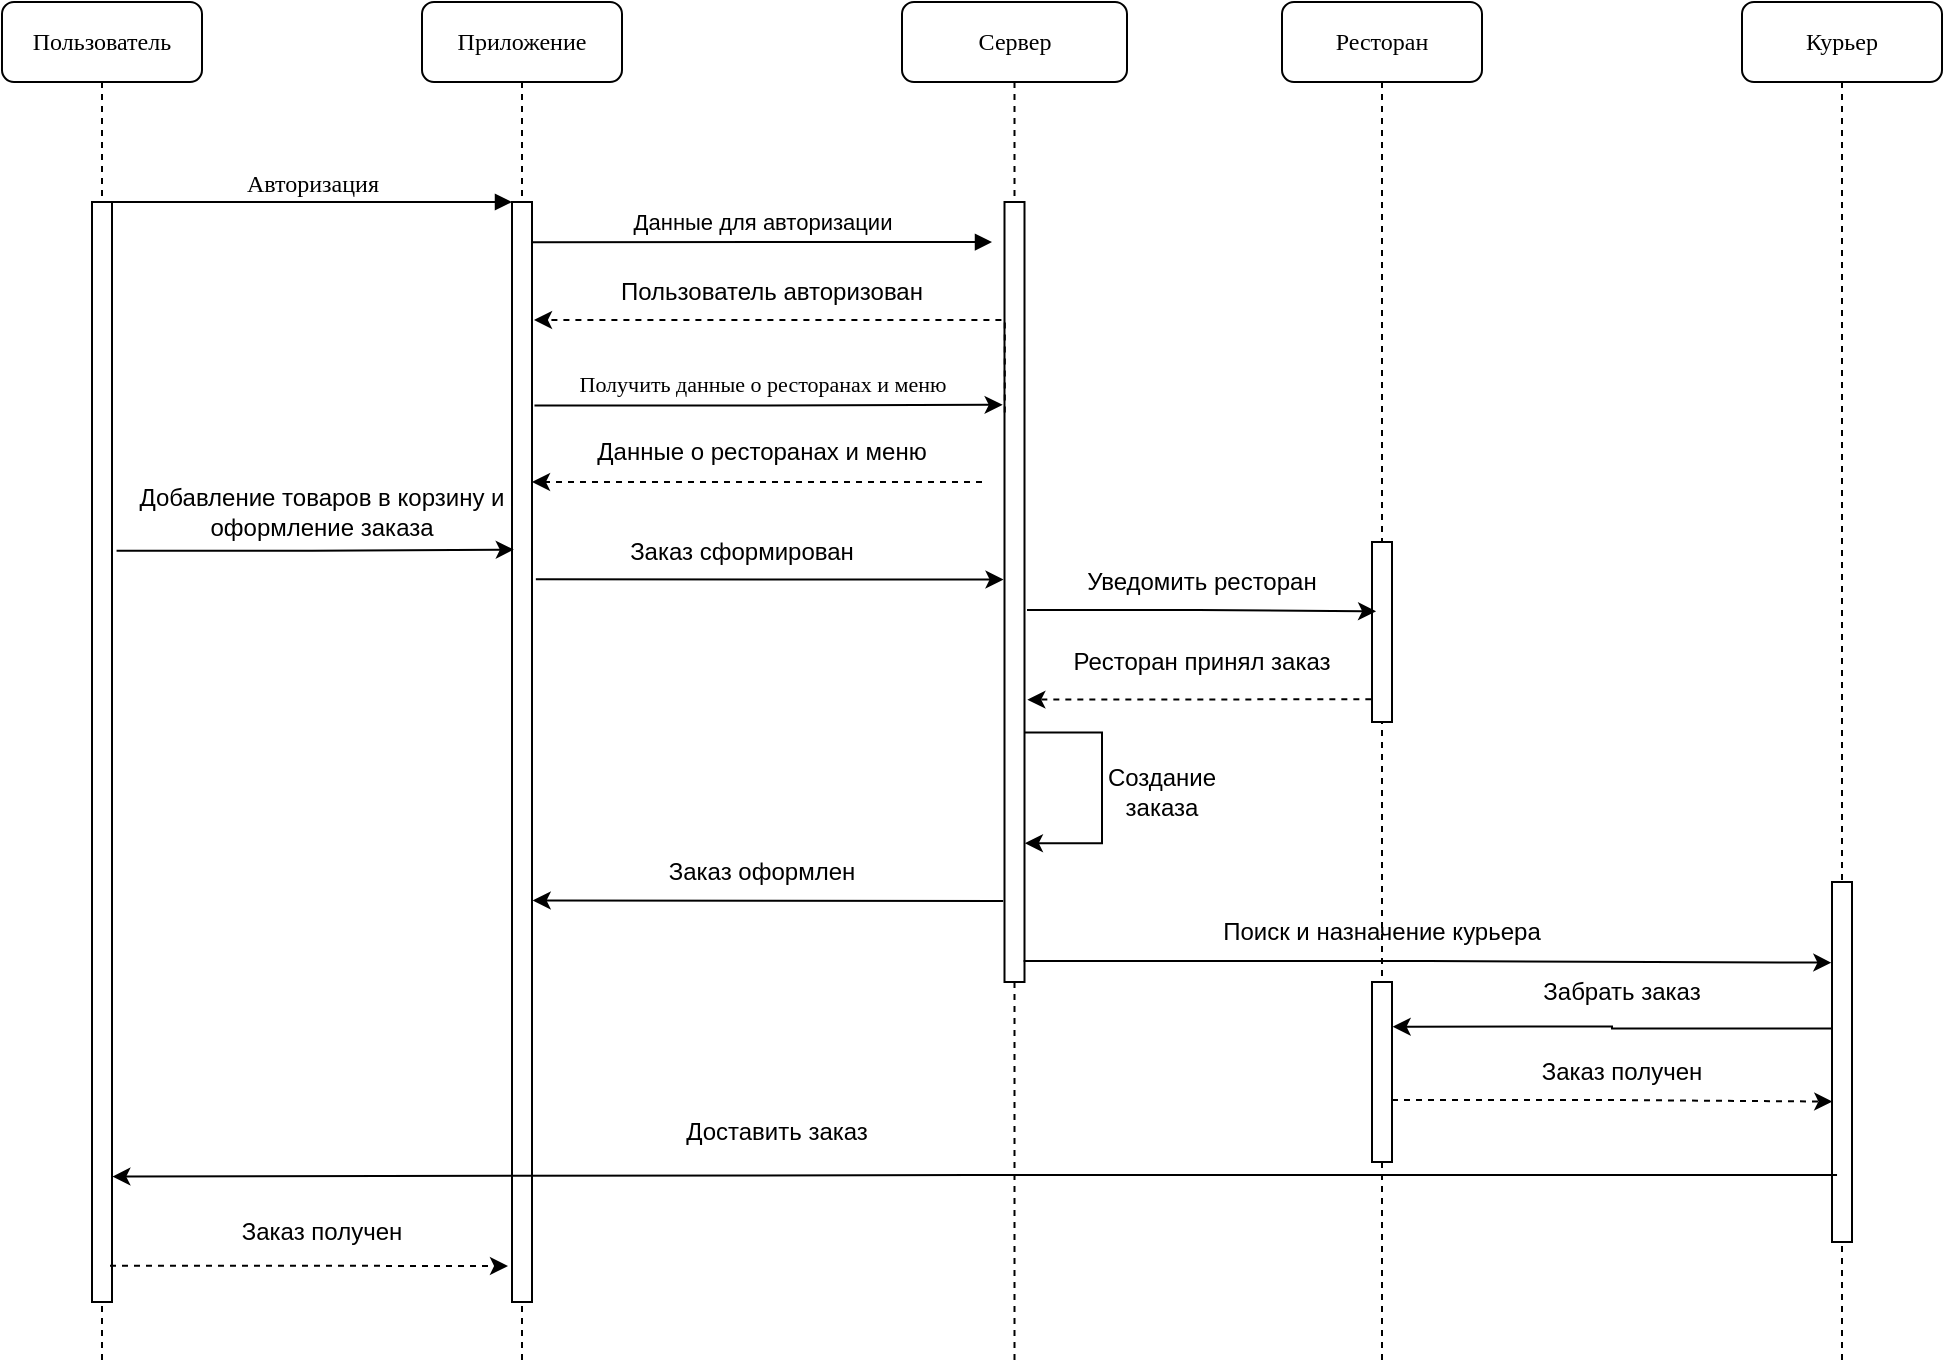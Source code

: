<mxfile version="21.6.2" type="device">
  <diagram name="Page-1" id="13e1069c-82ec-6db2-03f1-153e76fe0fe0">
    <mxGraphModel dx="1306" dy="867" grid="1" gridSize="10" guides="1" tooltips="1" connect="1" arrows="1" fold="1" page="1" pageScale="1" pageWidth="1100" pageHeight="850" background="none" math="0" shadow="0">
      <root>
        <mxCell id="0" />
        <mxCell id="1" parent="0" />
        <mxCell id="7baba1c4bc27f4b0-2" value="Приложение" style="shape=umlLifeline;perimeter=lifelinePerimeter;whiteSpace=wrap;html=1;container=1;collapsible=0;recursiveResize=0;outlineConnect=0;rounded=1;shadow=0;comic=0;labelBackgroundColor=none;strokeWidth=1;fontFamily=Verdana;fontSize=12;align=center;" parent="1" vertex="1">
          <mxGeometry x="240" y="80" width="100" height="680" as="geometry" />
        </mxCell>
        <mxCell id="7baba1c4bc27f4b0-10" value="" style="html=1;points=[[1,0.09,0,0,0]];perimeter=orthogonalPerimeter;rounded=0;shadow=0;comic=0;labelBackgroundColor=none;strokeWidth=1;fontFamily=Verdana;fontSize=12;align=center;" parent="7baba1c4bc27f4b0-2" vertex="1">
          <mxGeometry x="45" y="100" width="10" height="550" as="geometry" />
        </mxCell>
        <mxCell id="7baba1c4bc27f4b0-3" value="Сервер" style="shape=umlLifeline;perimeter=lifelinePerimeter;whiteSpace=wrap;html=1;container=1;collapsible=0;recursiveResize=0;outlineConnect=0;rounded=1;shadow=0;comic=0;labelBackgroundColor=none;strokeWidth=1;fontFamily=Verdana;fontSize=12;align=center;" parent="1" vertex="1">
          <mxGeometry x="480" y="80" width="112.5" height="680" as="geometry" />
        </mxCell>
        <mxCell id="Ktf8Enw2lsUSNT5jD5uz-25" style="edgeStyle=orthogonalEdgeStyle;rounded=0;orthogonalLoop=1;jettySize=auto;html=1;exitX=1;exitY=0.68;exitDx=0;exitDy=0;exitPerimeter=0;entryX=1.02;entryY=0.822;entryDx=0;entryDy=0;entryPerimeter=0;" edge="1" parent="7baba1c4bc27f4b0-3" source="7baba1c4bc27f4b0-13" target="7baba1c4bc27f4b0-13">
          <mxGeometry relative="1" as="geometry">
            <mxPoint x="140" y="430" as="targetPoint" />
            <Array as="points">
              <mxPoint x="100" y="365" />
              <mxPoint x="100" y="421" />
            </Array>
          </mxGeometry>
        </mxCell>
        <mxCell id="7baba1c4bc27f4b0-13" value="" style="html=1;points=[[0,0.2,0,0,0],[0,0.3,0,0,0],[1,0.68,0,0,0]];perimeter=orthogonalPerimeter;rounded=0;shadow=0;comic=0;labelBackgroundColor=none;strokeWidth=1;fontFamily=Verdana;fontSize=12;align=center;" parent="7baba1c4bc27f4b0-3" vertex="1">
          <mxGeometry x="51.25" y="100" width="10" height="390" as="geometry" />
        </mxCell>
        <mxCell id="7baba1c4bc27f4b0-4" value="Ресторан" style="shape=umlLifeline;perimeter=lifelinePerimeter;whiteSpace=wrap;html=1;container=1;collapsible=0;recursiveResize=0;outlineConnect=0;rounded=1;shadow=0;comic=0;labelBackgroundColor=none;strokeWidth=1;fontFamily=Verdana;fontSize=12;align=center;" parent="1" vertex="1">
          <mxGeometry x="670" y="80" width="100" height="680" as="geometry" />
        </mxCell>
        <mxCell id="Ktf8Enw2lsUSNT5jD5uz-32" value="" style="html=1;points=[];perimeter=orthogonalPerimeter;rounded=0;shadow=0;comic=0;labelBackgroundColor=none;strokeWidth=1;fontFamily=Verdana;fontSize=12;align=center;" vertex="1" parent="7baba1c4bc27f4b0-4">
          <mxGeometry x="45" y="490" width="10" height="90" as="geometry" />
        </mxCell>
        <mxCell id="7baba1c4bc27f4b0-6" value="Курьер" style="shape=umlLifeline;perimeter=lifelinePerimeter;whiteSpace=wrap;html=1;container=1;collapsible=0;recursiveResize=0;outlineConnect=0;rounded=1;shadow=0;comic=0;labelBackgroundColor=none;strokeWidth=1;fontFamily=Verdana;fontSize=12;align=center;" parent="1" vertex="1">
          <mxGeometry x="900" y="80" width="100" height="680" as="geometry" />
        </mxCell>
        <mxCell id="Ktf8Enw2lsUSNT5jD5uz-29" value="" style="html=1;points=[];perimeter=orthogonalPerimeter;rounded=0;shadow=0;comic=0;labelBackgroundColor=none;strokeWidth=1;fontFamily=Verdana;fontSize=12;align=center;" vertex="1" parent="7baba1c4bc27f4b0-6">
          <mxGeometry x="45" y="440" width="10" height="180" as="geometry" />
        </mxCell>
        <mxCell id="7baba1c4bc27f4b0-8" value="Пользователь" style="shape=umlLifeline;perimeter=lifelinePerimeter;whiteSpace=wrap;html=1;container=1;collapsible=0;recursiveResize=0;outlineConnect=0;rounded=1;shadow=0;comic=0;labelBackgroundColor=none;strokeWidth=1;fontFamily=Verdana;fontSize=12;align=center;size=40;" parent="1" vertex="1">
          <mxGeometry x="30" y="80" width="100" height="680" as="geometry" />
        </mxCell>
        <mxCell id="7baba1c4bc27f4b0-9" value="" style="html=1;points=[[0,0.5,0,0,0],[1,0.14,0,0,0],[1,0.24,0,0,0]];perimeter=orthogonalPerimeter;rounded=0;shadow=0;comic=0;labelBackgroundColor=none;strokeWidth=1;fontFamily=Verdana;fontSize=12;align=center;" parent="7baba1c4bc27f4b0-8" vertex="1">
          <mxGeometry x="45" y="100" width="10" height="550" as="geometry" />
        </mxCell>
        <mxCell id="Ktf8Enw2lsUSNT5jD5uz-15" value="Добавление товаров в корзину и оформление заказа" style="text;html=1;strokeColor=none;fillColor=none;align=center;verticalAlign=middle;whiteSpace=wrap;rounded=0;" vertex="1" parent="7baba1c4bc27f4b0-8">
          <mxGeometry x="60" y="240" width="200" height="30" as="geometry" />
        </mxCell>
        <mxCell id="Ktf8Enw2lsUSNT5jD5uz-41" style="edgeStyle=orthogonalEdgeStyle;rounded=0;orthogonalLoop=1;jettySize=auto;html=1;entryX=1.142;entryY=0.638;entryDx=0;entryDy=0;entryPerimeter=0;exitX=-0.033;exitY=0.874;exitDx=0;exitDy=0;exitPerimeter=0;dashed=1;" edge="1" parent="1" source="7baba1c4bc27f4b0-16" target="7baba1c4bc27f4b0-13">
          <mxGeometry relative="1" as="geometry" />
        </mxCell>
        <mxCell id="7baba1c4bc27f4b0-16" value="" style="html=1;points=[];perimeter=orthogonalPerimeter;rounded=0;shadow=0;comic=0;labelBackgroundColor=none;strokeWidth=1;fontFamily=Verdana;fontSize=12;align=center;" parent="1" vertex="1">
          <mxGeometry x="715" y="350" width="10" height="90" as="geometry" />
        </mxCell>
        <mxCell id="7baba1c4bc27f4b0-11" value="Авторизация" style="html=1;verticalAlign=bottom;endArrow=block;entryX=0;entryY=0;labelBackgroundColor=none;fontFamily=Verdana;fontSize=12;edgeStyle=elbowEdgeStyle;elbow=vertical;" parent="1" source="7baba1c4bc27f4b0-9" target="7baba1c4bc27f4b0-10" edge="1">
          <mxGeometry relative="1" as="geometry">
            <mxPoint x="220" y="190" as="sourcePoint" />
            <mxPoint as="offset" />
          </mxGeometry>
        </mxCell>
        <mxCell id="7baba1c4bc27f4b0-14" value="&lt;font style=&quot;font-size: 11px;&quot;&gt;Получить данные о ресторанах и меню&lt;/font&gt;" style="html=1;verticalAlign=bottom;endArrow=block;entryX=0;entryY=0;labelBackgroundColor=none;fontFamily=Verdana;fontSize=12;edgeStyle=elbowEdgeStyle;elbow=vertical;" parent="1" edge="1">
          <mxGeometry x="-0.0" y="-80" relative="1" as="geometry">
            <mxPoint x="295" y="200.081" as="sourcePoint" />
            <mxPoint x="525" y="200.15" as="targetPoint" />
            <mxPoint as="offset" />
          </mxGeometry>
        </mxCell>
        <mxCell id="Ktf8Enw2lsUSNT5jD5uz-11" value="Данные для авторизации" style="edgeLabel;html=1;align=center;verticalAlign=middle;resizable=0;points=[];" vertex="1" connectable="0" parent="7baba1c4bc27f4b0-14">
          <mxGeometry x="-0.298" relative="1" as="geometry">
            <mxPoint x="34" y="-10" as="offset" />
          </mxGeometry>
        </mxCell>
        <mxCell id="Ktf8Enw2lsUSNT5jD5uz-4" style="edgeStyle=orthogonalEdgeStyle;rounded=0;orthogonalLoop=1;jettySize=auto;html=1;exitX=1.228;exitY=0.317;exitDx=0;exitDy=0;exitPerimeter=0;entryX=0.09;entryY=0.316;entryDx=0;entryDy=0;entryPerimeter=0;" edge="1" parent="1" source="7baba1c4bc27f4b0-9" target="7baba1c4bc27f4b0-10">
          <mxGeometry relative="1" as="geometry">
            <mxPoint x="89.79" y="360.0" as="sourcePoint" />
            <mxPoint x="280" y="361" as="targetPoint" />
          </mxGeometry>
        </mxCell>
        <mxCell id="Ktf8Enw2lsUSNT5jD5uz-5" style="edgeStyle=orthogonalEdgeStyle;rounded=0;orthogonalLoop=1;jettySize=auto;html=1;dashed=1;" edge="1" parent="1">
          <mxGeometry relative="1" as="geometry">
            <mxPoint x="520" y="320" as="sourcePoint" />
            <mxPoint x="295" y="320" as="targetPoint" />
            <Array as="points">
              <mxPoint x="520" y="320" />
              <mxPoint x="295" y="320" />
            </Array>
          </mxGeometry>
        </mxCell>
        <mxCell id="Ktf8Enw2lsUSNT5jD5uz-10" value="Данные о ресторанах и меню" style="text;html=1;strokeColor=none;fillColor=none;align=center;verticalAlign=middle;whiteSpace=wrap;rounded=0;" vertex="1" parent="1">
          <mxGeometry x="310" y="290" width="200" height="30" as="geometry" />
        </mxCell>
        <mxCell id="Ktf8Enw2lsUSNT5jD5uz-12" style="edgeStyle=orthogonalEdgeStyle;rounded=0;orthogonalLoop=1;jettySize=auto;html=1;exitX=0.014;exitY=0.27;exitDx=0;exitDy=0;exitPerimeter=0;dashed=1;" edge="1" parent="1" source="7baba1c4bc27f4b0-13">
          <mxGeometry relative="1" as="geometry">
            <mxPoint x="296" y="239" as="targetPoint" />
            <Array as="points">
              <mxPoint x="296" y="239" />
            </Array>
          </mxGeometry>
        </mxCell>
        <mxCell id="Ktf8Enw2lsUSNT5jD5uz-13" value="Пользователь авторизован" style="text;html=1;strokeColor=none;fillColor=none;align=center;verticalAlign=middle;whiteSpace=wrap;rounded=0;" vertex="1" parent="1">
          <mxGeometry x="310" y="210" width="210" height="30" as="geometry" />
        </mxCell>
        <mxCell id="Ktf8Enw2lsUSNT5jD5uz-14" style="edgeStyle=orthogonalEdgeStyle;rounded=0;orthogonalLoop=1;jettySize=auto;html=1;exitX=1.124;exitY=0.185;exitDx=0;exitDy=0;exitPerimeter=0;entryX=-0.092;entryY=0.26;entryDx=0;entryDy=0;entryPerimeter=0;" edge="1" parent="1" source="7baba1c4bc27f4b0-10" target="7baba1c4bc27f4b0-13">
          <mxGeometry relative="1" as="geometry">
            <mxPoint x="520" y="280" as="targetPoint" />
          </mxGeometry>
        </mxCell>
        <mxCell id="Ktf8Enw2lsUSNT5jD5uz-16" style="edgeStyle=orthogonalEdgeStyle;rounded=0;orthogonalLoop=1;jettySize=auto;html=1;exitX=1.193;exitY=0.343;exitDx=0;exitDy=0;exitPerimeter=0;entryX=-0.048;entryY=0.484;entryDx=0;entryDy=0;entryPerimeter=0;" edge="1" parent="1" source="7baba1c4bc27f4b0-10" target="7baba1c4bc27f4b0-13">
          <mxGeometry relative="1" as="geometry">
            <mxPoint x="300" y="370" as="sourcePoint" />
            <mxPoint x="520" y="370" as="targetPoint" />
          </mxGeometry>
        </mxCell>
        <mxCell id="Ktf8Enw2lsUSNT5jD5uz-18" value="Заказ сформирован" style="text;html=1;strokeColor=none;fillColor=none;align=center;verticalAlign=middle;whiteSpace=wrap;rounded=0;" vertex="1" parent="1">
          <mxGeometry x="320" y="340" width="160" height="30" as="geometry" />
        </mxCell>
        <mxCell id="Ktf8Enw2lsUSNT5jD5uz-19" style="edgeStyle=orthogonalEdgeStyle;rounded=0;orthogonalLoop=1;jettySize=auto;html=1;entryX=0.205;entryY=0.385;entryDx=0;entryDy=0;entryPerimeter=0;exitX=1.124;exitY=0.523;exitDx=0;exitDy=0;exitPerimeter=0;" edge="1" parent="1" source="7baba1c4bc27f4b0-13" target="7baba1c4bc27f4b0-16">
          <mxGeometry relative="1" as="geometry">
            <mxPoint x="537" y="542" as="sourcePoint" />
          </mxGeometry>
        </mxCell>
        <mxCell id="Ktf8Enw2lsUSNT5jD5uz-20" value="Уведомить ресторан" style="text;html=1;strokeColor=none;fillColor=none;align=center;verticalAlign=middle;whiteSpace=wrap;rounded=0;" vertex="1" parent="1">
          <mxGeometry x="565" y="355" width="130" height="30" as="geometry" />
        </mxCell>
        <mxCell id="Ktf8Enw2lsUSNT5jD5uz-22" value="Ресторан принял заказ" style="text;html=1;strokeColor=none;fillColor=none;align=center;verticalAlign=middle;whiteSpace=wrap;rounded=0;" vertex="1" parent="1">
          <mxGeometry x="545" y="395" width="170" height="30" as="geometry" />
        </mxCell>
        <mxCell id="Ktf8Enw2lsUSNT5jD5uz-26" value="Создание заказа" style="text;html=1;strokeColor=none;fillColor=none;align=center;verticalAlign=middle;whiteSpace=wrap;rounded=0;" vertex="1" parent="1">
          <mxGeometry x="580" y="460" width="60" height="30" as="geometry" />
        </mxCell>
        <mxCell id="Ktf8Enw2lsUSNT5jD5uz-27" style="edgeStyle=orthogonalEdgeStyle;rounded=0;orthogonalLoop=1;jettySize=auto;html=1;entryX=1.033;entryY=0.635;entryDx=0;entryDy=0;entryPerimeter=0;exitX=-0.067;exitY=0.896;exitDx=0;exitDy=0;exitPerimeter=0;" edge="1" parent="1" source="7baba1c4bc27f4b0-13" target="7baba1c4bc27f4b0-10">
          <mxGeometry relative="1" as="geometry" />
        </mxCell>
        <mxCell id="Ktf8Enw2lsUSNT5jD5uz-28" value="Заказ оформлен" style="text;html=1;strokeColor=none;fillColor=none;align=center;verticalAlign=middle;whiteSpace=wrap;rounded=0;" vertex="1" parent="1">
          <mxGeometry x="330" y="500" width="160" height="30" as="geometry" />
        </mxCell>
        <mxCell id="Ktf8Enw2lsUSNT5jD5uz-30" style="edgeStyle=orthogonalEdgeStyle;rounded=0;orthogonalLoop=1;jettySize=auto;html=1;exitX=0.957;exitY=0.973;exitDx=0;exitDy=0;exitPerimeter=0;entryX=-0.033;entryY=0.224;entryDx=0;entryDy=0;entryPerimeter=0;" edge="1" parent="1" source="7baba1c4bc27f4b0-13" target="Ktf8Enw2lsUSNT5jD5uz-29">
          <mxGeometry relative="1" as="geometry">
            <mxPoint x="940" y="560" as="targetPoint" />
          </mxGeometry>
        </mxCell>
        <mxCell id="Ktf8Enw2lsUSNT5jD5uz-31" value="Поиск и назначение курьера" style="text;html=1;strokeColor=none;fillColor=none;align=center;verticalAlign=middle;whiteSpace=wrap;rounded=0;" vertex="1" parent="1">
          <mxGeometry x="615" y="530" width="210" height="30" as="geometry" />
        </mxCell>
        <mxCell id="Ktf8Enw2lsUSNT5jD5uz-33" style="edgeStyle=orthogonalEdgeStyle;rounded=0;orthogonalLoop=1;jettySize=auto;html=1;entryX=1.033;entryY=0.248;entryDx=0;entryDy=0;entryPerimeter=0;exitX=-0.033;exitY=0.407;exitDx=0;exitDy=0;exitPerimeter=0;" edge="1" parent="1" source="Ktf8Enw2lsUSNT5jD5uz-29" target="Ktf8Enw2lsUSNT5jD5uz-32">
          <mxGeometry relative="1" as="geometry">
            <mxPoint x="726" y="581" as="targetPoint" />
          </mxGeometry>
        </mxCell>
        <mxCell id="Ktf8Enw2lsUSNT5jD5uz-34" value="Забрать заказ" style="text;html=1;strokeColor=none;fillColor=none;align=center;verticalAlign=middle;whiteSpace=wrap;rounded=0;" vertex="1" parent="1">
          <mxGeometry x="790" y="560" width="100" height="30" as="geometry" />
        </mxCell>
        <mxCell id="Ktf8Enw2lsUSNT5jD5uz-35" style="edgeStyle=orthogonalEdgeStyle;rounded=0;orthogonalLoop=1;jettySize=auto;html=1;entryX=0.014;entryY=0.61;entryDx=0;entryDy=0;entryPerimeter=0;exitX=1;exitY=0.656;exitDx=0;exitDy=0;exitPerimeter=0;dashed=1;" edge="1" parent="1" source="Ktf8Enw2lsUSNT5jD5uz-32" target="Ktf8Enw2lsUSNT5jD5uz-29">
          <mxGeometry relative="1" as="geometry" />
        </mxCell>
        <mxCell id="Ktf8Enw2lsUSNT5jD5uz-36" value="Заказ получен" style="text;html=1;strokeColor=none;fillColor=none;align=center;verticalAlign=middle;whiteSpace=wrap;rounded=0;" vertex="1" parent="1">
          <mxGeometry x="780" y="600" width="120" height="30" as="geometry" />
        </mxCell>
        <mxCell id="Ktf8Enw2lsUSNT5jD5uz-37" style="edgeStyle=orthogonalEdgeStyle;rounded=0;orthogonalLoop=1;jettySize=auto;html=1;entryX=1.018;entryY=0.886;entryDx=0;entryDy=0;entryPerimeter=0;exitX=0.252;exitY=0.814;exitDx=0;exitDy=0;exitPerimeter=0;" edge="1" parent="1" source="Ktf8Enw2lsUSNT5jD5uz-29" target="7baba1c4bc27f4b0-9">
          <mxGeometry relative="1" as="geometry" />
        </mxCell>
        <mxCell id="Ktf8Enw2lsUSNT5jD5uz-39" style="edgeStyle=orthogonalEdgeStyle;rounded=0;orthogonalLoop=1;jettySize=auto;html=1;exitX=0.9;exitY=0.967;exitDx=0;exitDy=0;exitPerimeter=0;dashed=1;" edge="1" parent="1" source="7baba1c4bc27f4b0-9">
          <mxGeometry relative="1" as="geometry">
            <mxPoint x="283" y="712" as="targetPoint" />
          </mxGeometry>
        </mxCell>
        <mxCell id="Ktf8Enw2lsUSNT5jD5uz-40" value="Заказ получен" style="text;html=1;strokeColor=none;fillColor=none;align=center;verticalAlign=middle;whiteSpace=wrap;rounded=0;" vertex="1" parent="1">
          <mxGeometry x="135" y="680" width="110" height="30" as="geometry" />
        </mxCell>
        <mxCell id="Ktf8Enw2lsUSNT5jD5uz-38" value="Доставить заказ" style="text;html=1;strokeColor=none;fillColor=none;align=center;verticalAlign=middle;whiteSpace=wrap;rounded=0;" vertex="1" parent="1">
          <mxGeometry x="355" y="630" width="125" height="30" as="geometry" />
        </mxCell>
      </root>
    </mxGraphModel>
  </diagram>
</mxfile>
